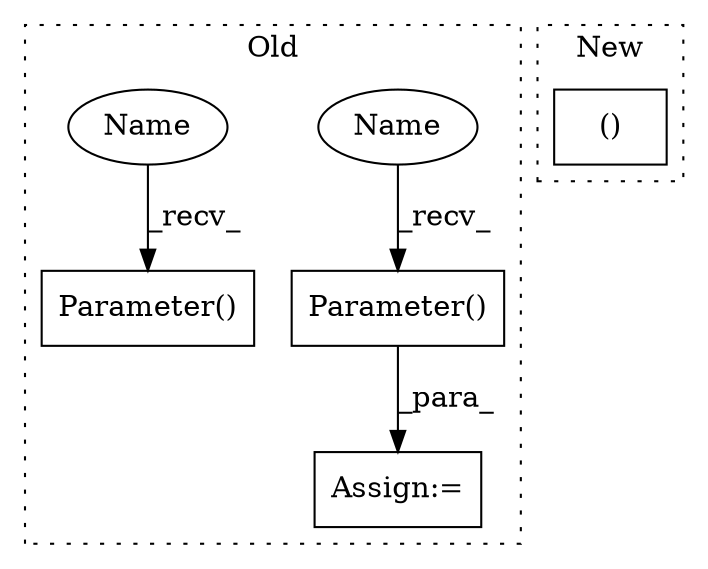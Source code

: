 digraph G {
subgraph cluster0 {
1 [label="Parameter()" a="75" s="6772,6801" l="13,1" shape="box"];
3 [label="Assign:=" a="68" s="6769" l="3" shape="box"];
4 [label="Parameter()" a="75" s="6457,6502" l="13,1" shape="box"];
5 [label="Name" a="87" s="6772" l="2" shape="ellipse"];
6 [label="Name" a="87" s="6457" l="2" shape="ellipse"];
label = "Old";
style="dotted";
}
subgraph cluster1 {
2 [label="()" a="54" s="6921" l="14" shape="box"];
label = "New";
style="dotted";
}
1 -> 3 [label="_para_"];
5 -> 1 [label="_recv_"];
6 -> 4 [label="_recv_"];
}